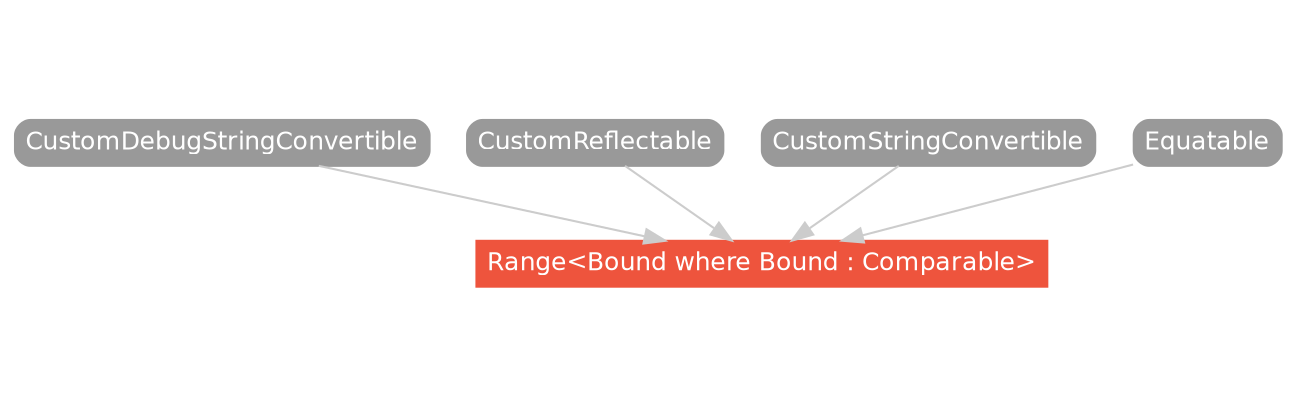 strict digraph "Range<Bound where Bound : Comparable> - Type Hierarchy - SwiftDoc.org" {
    pad="0.1,0.8"
    node [shape=box, style="filled,rounded", color="#999999", fillcolor="#999999", fontcolor=white, fontname=Helvetica, fontnames="Helvetica,sansserif", fontsize=12, margin="0.07,0.05", height="0.3"]
    edge [color="#cccccc"]
    "CustomDebugStringConvertible" [URL="/protocol/CustomDebugStringConvertible/hierarchy/"]
    "CustomReflectable" [URL="/protocol/CustomReflectable/hierarchy/"]
    "CustomStringConvertible" [URL="/protocol/CustomStringConvertible/hierarchy/"]
    "Equatable" [URL="/protocol/Equatable/hierarchy/"]
    "Range<Bound where Bound : Comparable>" [URL="/type/Range/", style="filled", fillcolor="#ee543d", color="#ee543d"]    "CustomStringConvertible" -> "Range<Bound where Bound : Comparable>"
    "CustomDebugStringConvertible" -> "Range<Bound where Bound : Comparable>"
    "CustomReflectable" -> "Range<Bound where Bound : Comparable>"
    "Equatable" -> "Range<Bound where Bound : Comparable>"
    subgraph Types {
        rank = max; "Range<Bound where Bound : Comparable>";
    }
}